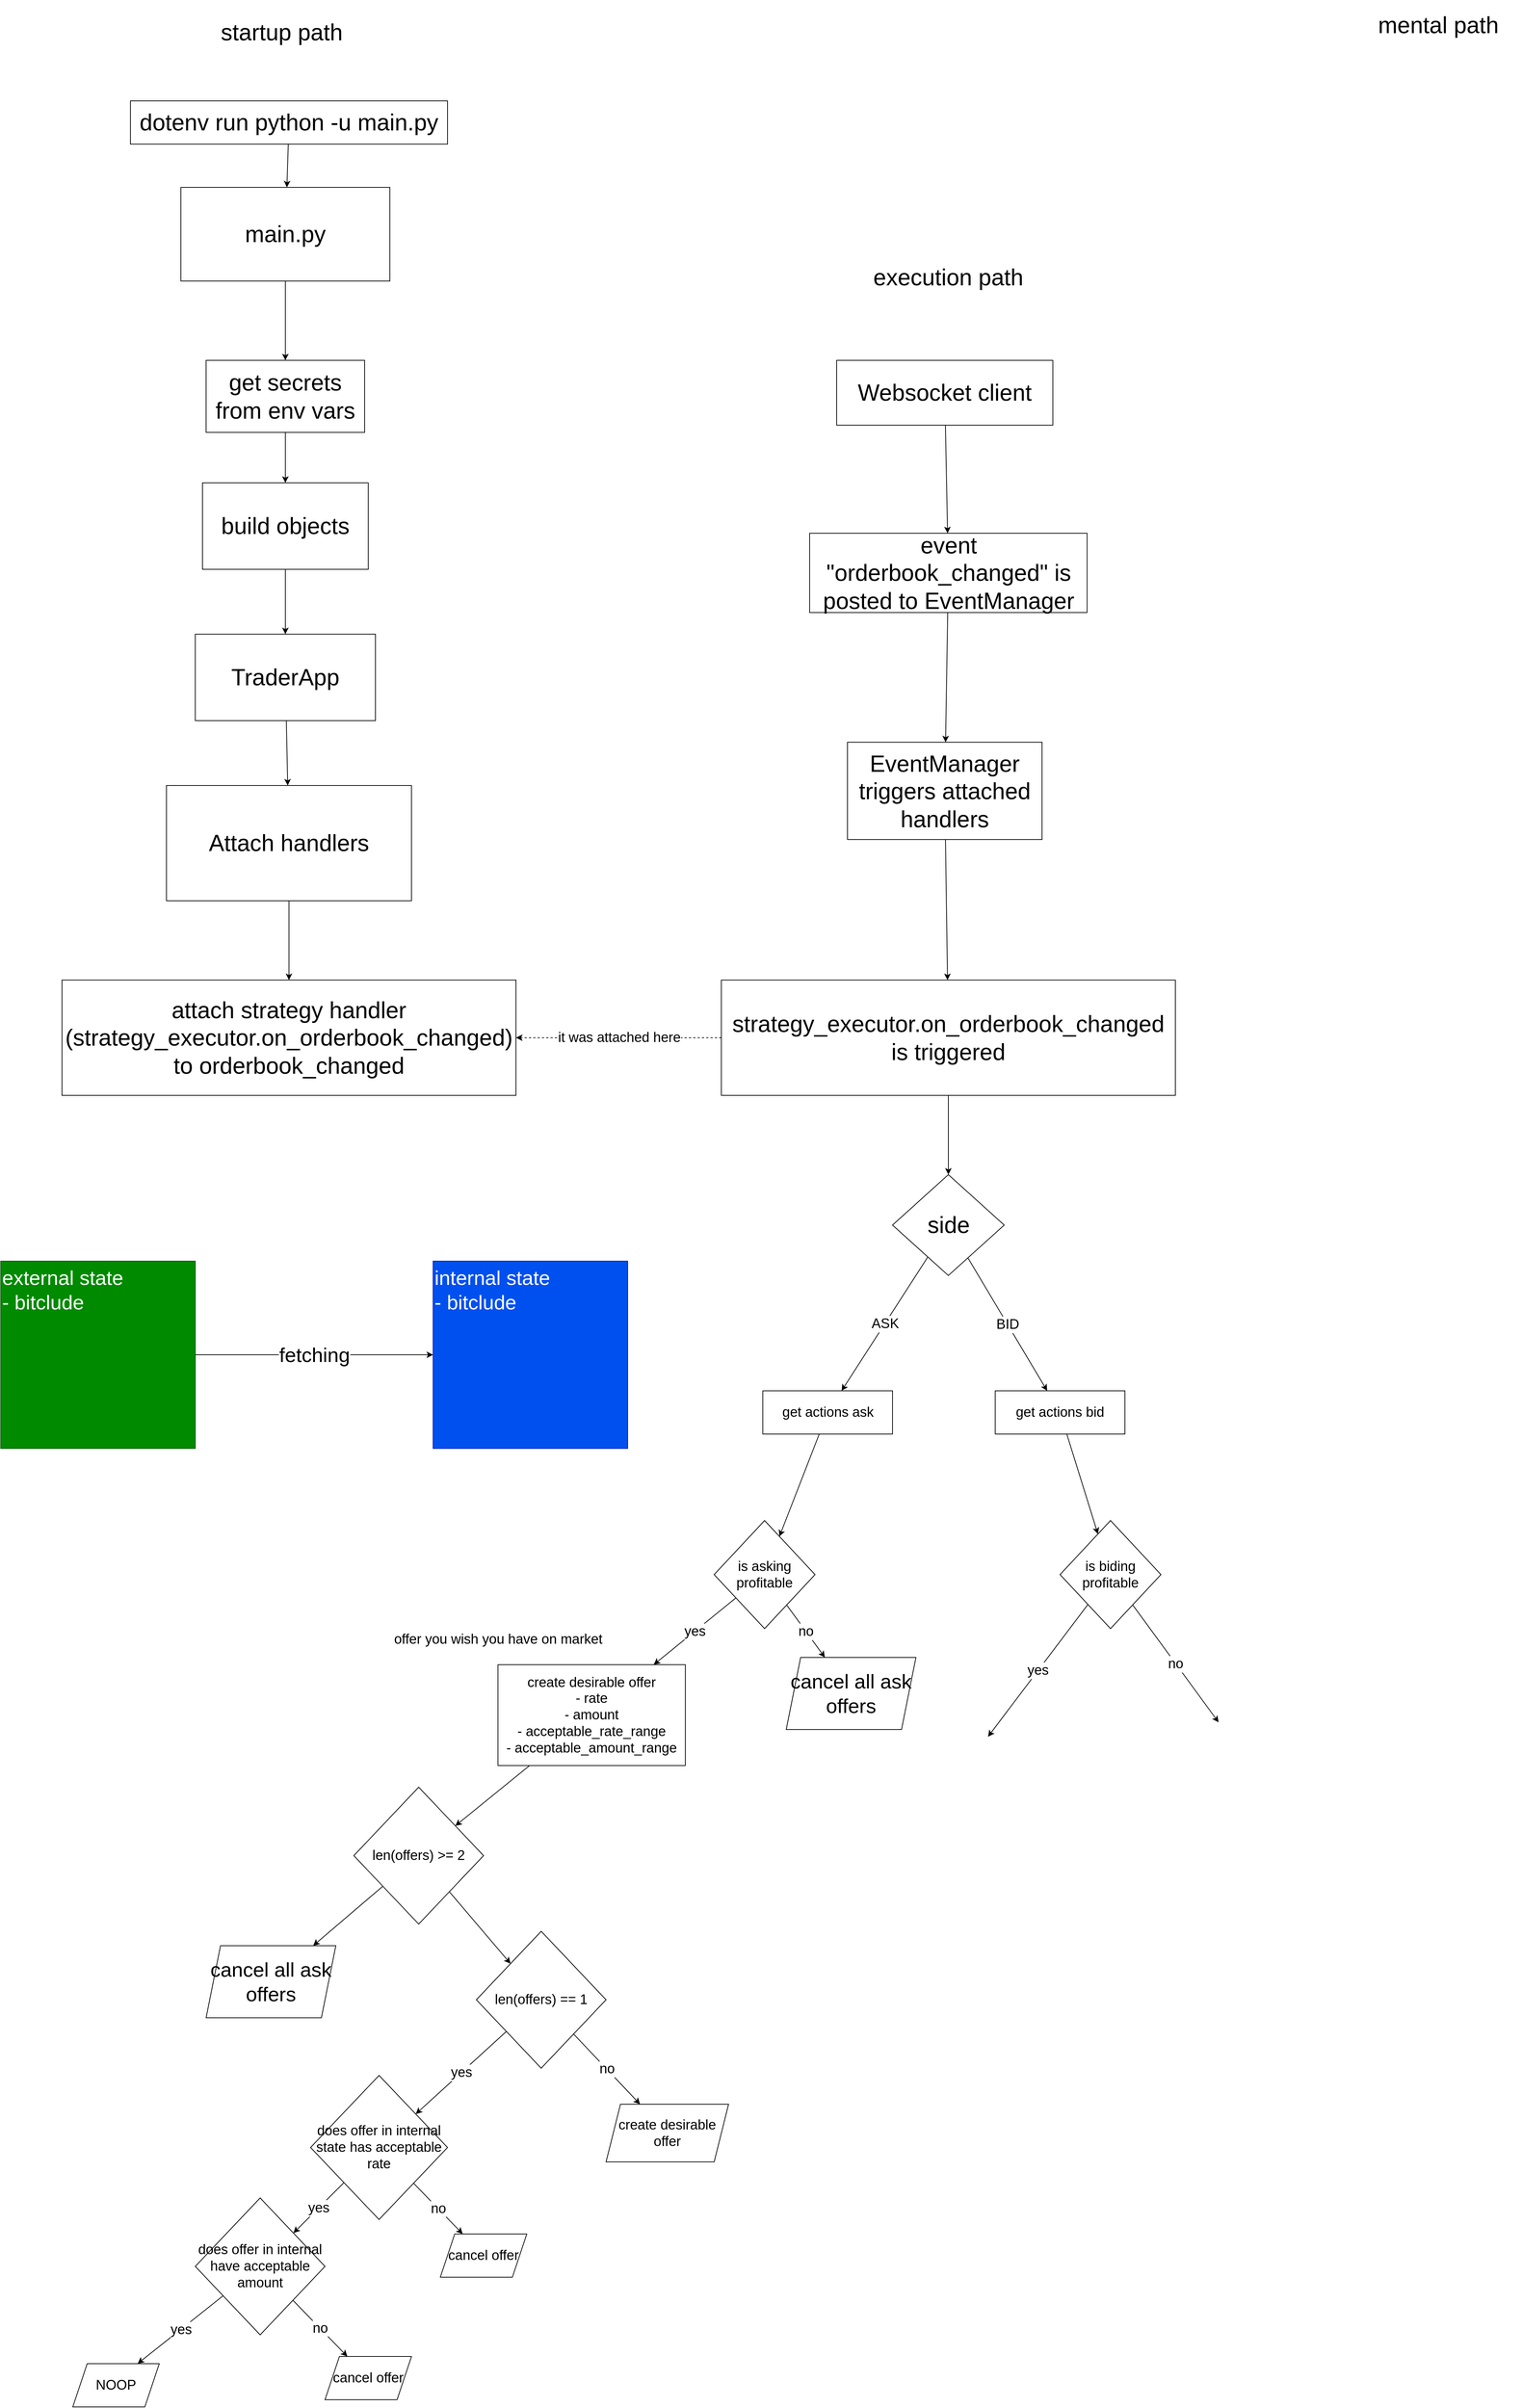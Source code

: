 <mxfile>
    <diagram id="_p4Ns6gV86TjCFkK0jQs" name="Page-1">
        <mxGraphModel dx="3340" dy="1038" grid="1" gridSize="10" guides="1" tooltips="1" connect="1" arrows="1" fold="1" page="1" pageScale="1" pageWidth="850" pageHeight="1100" math="0" shadow="0">
            <root>
                <mxCell id="0"/>
                <mxCell id="1" parent="0"/>
                <mxCell id="15" value="startup path" style="text;html=1;strokeColor=none;fillColor=none;align=center;verticalAlign=middle;whiteSpace=wrap;rounded=0;fontSize=32;" vertex="1" parent="1">
                    <mxGeometry x="-725" y="40" width="230" height="70" as="geometry"/>
                </mxCell>
                <mxCell id="23" style="edgeStyle=none;html=1;fontSize=32;" edge="1" parent="1" source="16" target="17">
                    <mxGeometry relative="1" as="geometry"/>
                </mxCell>
                <mxCell id="16" value="dotenv run python -u main.py" style="rounded=0;whiteSpace=wrap;html=1;fontSize=32;" vertex="1" parent="1">
                    <mxGeometry x="-820" y="170" width="440" height="60" as="geometry"/>
                </mxCell>
                <mxCell id="21" style="edgeStyle=none;html=1;fontSize=32;" edge="1" parent="1" source="17" target="18">
                    <mxGeometry relative="1" as="geometry"/>
                </mxCell>
                <mxCell id="17" value="main.py" style="rounded=0;whiteSpace=wrap;html=1;fontSize=32;" vertex="1" parent="1">
                    <mxGeometry x="-750" y="290" width="290" height="130" as="geometry"/>
                </mxCell>
                <mxCell id="22" style="edgeStyle=none;html=1;fontSize=32;" edge="1" parent="1" source="18" target="19">
                    <mxGeometry relative="1" as="geometry"/>
                </mxCell>
                <mxCell id="18" value="get secrets from env vars" style="rounded=0;whiteSpace=wrap;html=1;fontSize=32;" vertex="1" parent="1">
                    <mxGeometry x="-715" y="530" width="220" height="100" as="geometry"/>
                </mxCell>
                <mxCell id="20" style="edgeStyle=none;html=1;fontSize=32;" edge="1" parent="1" source="19" target="24">
                    <mxGeometry relative="1" as="geometry">
                        <mxPoint x="-40" y="770" as="targetPoint"/>
                    </mxGeometry>
                </mxCell>
                <mxCell id="19" value="build objects" style="rounded=0;whiteSpace=wrap;html=1;fontSize=32;" vertex="1" parent="1">
                    <mxGeometry x="-720" y="700" width="230" height="120" as="geometry"/>
                </mxCell>
                <mxCell id="26" style="edgeStyle=none;html=1;fontSize=32;" edge="1" parent="1" source="24" target="25">
                    <mxGeometry relative="1" as="geometry"/>
                </mxCell>
                <mxCell id="24" value="TraderApp" style="rounded=0;whiteSpace=wrap;html=1;fontSize=32;" vertex="1" parent="1">
                    <mxGeometry x="-730" y="910" width="250" height="120" as="geometry"/>
                </mxCell>
                <mxCell id="28" value="" style="edgeStyle=none;html=1;fontSize=32;" edge="1" parent="1" source="25" target="27">
                    <mxGeometry relative="1" as="geometry"/>
                </mxCell>
                <mxCell id="25" value="Attach handlers" style="rounded=0;whiteSpace=wrap;html=1;fontSize=32;" vertex="1" parent="1">
                    <mxGeometry x="-770" y="1120" width="340" height="160" as="geometry"/>
                </mxCell>
                <mxCell id="27" value="attach strategy handler (strategy_executor.on_orderbook_changed) to orderbook_changed" style="whiteSpace=wrap;html=1;fontSize=32;rounded=0;" vertex="1" parent="1">
                    <mxGeometry x="-915" y="1390" width="630" height="160" as="geometry"/>
                </mxCell>
                <mxCell id="29" value="execution path" style="text;html=1;strokeColor=none;fillColor=none;align=center;verticalAlign=middle;whiteSpace=wrap;rounded=0;fontSize=32;" vertex="1" parent="1">
                    <mxGeometry x="200" y="380" width="230" height="70" as="geometry"/>
                </mxCell>
                <mxCell id="31" style="edgeStyle=none;html=1;fontSize=32;" edge="1" parent="1" source="30" target="32">
                    <mxGeometry relative="1" as="geometry">
                        <mxPoint x="310" y="400" as="targetPoint"/>
                    </mxGeometry>
                </mxCell>
                <mxCell id="30" value="Websocket client" style="rounded=0;whiteSpace=wrap;html=1;fontSize=32;" vertex="1" parent="1">
                    <mxGeometry x="160" y="530" width="300" height="90" as="geometry"/>
                </mxCell>
                <mxCell id="36" value="" style="edgeStyle=none;html=1;fontSize=32;" edge="1" parent="1" source="32" target="35">
                    <mxGeometry relative="1" as="geometry"/>
                </mxCell>
                <mxCell id="32" value="event &quot;orderbook_changed&quot; is posted to EventManager" style="rounded=0;whiteSpace=wrap;html=1;fontSize=32;" vertex="1" parent="1">
                    <mxGeometry x="122.5" y="770" width="385" height="110" as="geometry"/>
                </mxCell>
                <mxCell id="34" value="mental path" style="text;html=1;strokeColor=none;fillColor=none;align=center;verticalAlign=middle;whiteSpace=wrap;rounded=0;fontSize=32;" vertex="1" parent="1">
                    <mxGeometry x="880" y="30" width="230" height="70" as="geometry"/>
                </mxCell>
                <mxCell id="37" style="edgeStyle=none;html=1;fontSize=32;" edge="1" parent="1" source="35" target="39">
                    <mxGeometry relative="1" as="geometry">
                        <mxPoint x="310" y="970" as="targetPoint"/>
                    </mxGeometry>
                </mxCell>
                <mxCell id="35" value="EventManager triggers attached handlers" style="whiteSpace=wrap;html=1;fontSize=32;rounded=0;" vertex="1" parent="1">
                    <mxGeometry x="175" y="1060" width="270" height="135" as="geometry"/>
                </mxCell>
                <mxCell id="40" value="it was attached here" style="edgeStyle=none;html=1;fontSize=19;dashed=1;" edge="1" parent="1" source="39" target="27">
                    <mxGeometry relative="1" as="geometry"/>
                </mxCell>
                <mxCell id="42" value="" style="edgeStyle=none;html=1;fontSize=19;" edge="1" parent="1" source="39" target="41">
                    <mxGeometry relative="1" as="geometry"/>
                </mxCell>
                <mxCell id="39" value="strategy_executor.on_orderbook_changed is triggered" style="whiteSpace=wrap;html=1;fontSize=32;rounded=0;" vertex="1" parent="1">
                    <mxGeometry y="1390" width="630" height="160" as="geometry"/>
                </mxCell>
                <mxCell id="43" value="ASK" style="edgeStyle=none;html=1;fontSize=19;" edge="1" parent="1" source="41" target="45">
                    <mxGeometry relative="1" as="geometry">
                        <mxPoint x="130.0" y="1940" as="targetPoint"/>
                    </mxGeometry>
                </mxCell>
                <mxCell id="44" value="BID" style="edgeStyle=none;html=1;fontSize=19;" edge="1" parent="1" source="41" target="46">
                    <mxGeometry relative="1" as="geometry">
                        <mxPoint x="510.0" y="1930" as="targetPoint"/>
                    </mxGeometry>
                </mxCell>
                <mxCell id="41" value="side" style="rhombus;whiteSpace=wrap;html=1;fontSize=32;rounded=0;" vertex="1" parent="1">
                    <mxGeometry x="237.5" y="1660" width="155" height="140" as="geometry"/>
                </mxCell>
                <mxCell id="49" style="edgeStyle=none;html=1;fontSize=19;" edge="1" parent="1" source="45" target="48">
                    <mxGeometry relative="1" as="geometry"/>
                </mxCell>
                <mxCell id="45" value="get actions ask" style="rounded=0;whiteSpace=wrap;html=1;fontSize=19;" vertex="1" parent="1">
                    <mxGeometry x="57.5" y="1960" width="180" height="60" as="geometry"/>
                </mxCell>
                <mxCell id="50" style="edgeStyle=none;html=1;fontSize=19;" edge="1" parent="1" source="46" target="47">
                    <mxGeometry relative="1" as="geometry"/>
                </mxCell>
                <mxCell id="46" value="get actions bid" style="rounded=0;whiteSpace=wrap;html=1;fontSize=19;" vertex="1" parent="1">
                    <mxGeometry x="380" y="1960" width="180" height="60" as="geometry"/>
                </mxCell>
                <mxCell id="53" value="yes" style="edgeStyle=none;html=1;fontSize=19;" edge="1" parent="1" source="47">
                    <mxGeometry relative="1" as="geometry">
                        <mxPoint x="370" y="2440" as="targetPoint"/>
                    </mxGeometry>
                </mxCell>
                <mxCell id="54" value="no" style="edgeStyle=none;html=1;fontSize=19;" edge="1" parent="1" source="47">
                    <mxGeometry relative="1" as="geometry">
                        <mxPoint x="690" y="2420" as="targetPoint"/>
                    </mxGeometry>
                </mxCell>
                <mxCell id="47" value="is biding profitable" style="rhombus;whiteSpace=wrap;html=1;fontSize=19;" vertex="1" parent="1">
                    <mxGeometry x="470" y="2140" width="140" height="150" as="geometry"/>
                </mxCell>
                <mxCell id="51" value="yes" style="edgeStyle=none;html=1;fontSize=19;" edge="1" parent="1" source="48" target="74">
                    <mxGeometry relative="1" as="geometry">
                        <mxPoint x="20" y="2350" as="targetPoint"/>
                    </mxGeometry>
                </mxCell>
                <mxCell id="52" value="no" style="edgeStyle=none;html=1;fontSize=19;" edge="1" parent="1" source="48" target="97">
                    <mxGeometry relative="1" as="geometry">
                        <mxPoint x="180" y="2370" as="targetPoint"/>
                    </mxGeometry>
                </mxCell>
                <mxCell id="48" value="is asking profitable" style="rhombus;whiteSpace=wrap;html=1;fontSize=19;" vertex="1" parent="1">
                    <mxGeometry x="-10" y="2140" width="140" height="150" as="geometry"/>
                </mxCell>
                <mxCell id="62" value="yes" style="edgeStyle=none;html=1;fontSize=19;" edge="1" parent="1" source="92" target="64">
                    <mxGeometry relative="1" as="geometry">
                        <mxPoint x="-230" y="2660" as="targetPoint"/>
                        <mxPoint x="-333.907" y="2853.654" as="sourcePoint"/>
                    </mxGeometry>
                </mxCell>
                <mxCell id="63" value="no" style="edgeStyle=none;html=1;fontSize=19;" edge="1" parent="1" source="92" target="96">
                    <mxGeometry relative="1" as="geometry">
                        <mxPoint x="-100" y="2980" as="targetPoint"/>
                        <mxPoint x="-248.795" y="2856.506" as="sourcePoint"/>
                    </mxGeometry>
                </mxCell>
                <mxCell id="65" value="yes" style="edgeStyle=none;html=1;fontSize=19;" edge="1" parent="1" source="64" target="67">
                    <mxGeometry relative="1" as="geometry">
                        <mxPoint x="-460" y="2920" as="targetPoint"/>
                    </mxGeometry>
                </mxCell>
                <mxCell id="66" value="no" style="edgeStyle=none;html=1;fontSize=19;" edge="1" parent="1" source="64" target="88">
                    <mxGeometry relative="1" as="geometry">
                        <mxPoint x="-360" y="3130" as="targetPoint"/>
                    </mxGeometry>
                </mxCell>
                <mxCell id="64" value="does offer in internal state has acceptable rate" style="rhombus;whiteSpace=wrap;html=1;fontSize=19;" vertex="1" parent="1">
                    <mxGeometry x="-570" y="2910" width="190" height="200" as="geometry"/>
                </mxCell>
                <mxCell id="68" value="yes" style="edgeStyle=none;html=1;fontSize=19;entryX=0.75;entryY=0;entryDx=0;entryDy=0;" edge="1" parent="1" source="67" target="70">
                    <mxGeometry relative="1" as="geometry">
                        <mxPoint x="-700" y="3160" as="targetPoint"/>
                    </mxGeometry>
                </mxCell>
                <mxCell id="69" value="no" style="edgeStyle=none;html=1;fontSize=19;" edge="1" parent="1" source="67" target="72">
                    <mxGeometry relative="1" as="geometry">
                        <mxPoint x="-527.422" y="3295.083" as="targetPoint"/>
                    </mxGeometry>
                </mxCell>
                <mxCell id="67" value="does offer in internal have acceptable amount" style="rhombus;whiteSpace=wrap;html=1;fontSize=19;" vertex="1" parent="1">
                    <mxGeometry x="-730" y="3080" width="180" height="190" as="geometry"/>
                </mxCell>
                <mxCell id="70" value="NOOP" style="shape=parallelogram;perimeter=parallelogramPerimeter;whiteSpace=wrap;html=1;fixedSize=1;fontSize=19;" vertex="1" parent="1">
                    <mxGeometry x="-900" y="3310" width="120" height="60" as="geometry"/>
                </mxCell>
                <mxCell id="72" value="cancel offer" style="shape=parallelogram;perimeter=parallelogramPerimeter;whiteSpace=wrap;html=1;fixedSize=1;fontSize=19;" vertex="1" parent="1">
                    <mxGeometry x="-550" y="3300" width="120" height="60" as="geometry"/>
                </mxCell>
                <mxCell id="95" style="edgeStyle=none;html=1;fontSize=28;" edge="1" parent="1" source="74" target="84">
                    <mxGeometry relative="1" as="geometry"/>
                </mxCell>
                <mxCell id="74" value="create desirable offer&lt;br&gt;- rate&lt;br&gt;- amount&lt;br&gt;- acceptable_rate_range&lt;br&gt;- acceptable_amount_range" style="rounded=0;whiteSpace=wrap;html=1;fontSize=19;" vertex="1" parent="1">
                    <mxGeometry x="-310" y="2340" width="260" height="140" as="geometry"/>
                </mxCell>
                <mxCell id="76" value="offer you wish you have on market" style="text;html=1;align=center;verticalAlign=middle;resizable=0;points=[];autosize=1;strokeColor=none;fillColor=none;fontSize=19;" vertex="1" parent="1">
                    <mxGeometry x="-460" y="2290" width="300" height="30" as="geometry"/>
                </mxCell>
                <mxCell id="82" value="fetching" style="edgeStyle=none;html=1;fontSize=28;" edge="1" parent="1" source="80" target="81">
                    <mxGeometry relative="1" as="geometry"/>
                </mxCell>
                <mxCell id="80" value="external state&lt;br&gt;- bitclude" style="rounded=0;whiteSpace=wrap;html=1;fontSize=28;fillColor=#008a00;fontColor=#ffffff;strokeColor=#005700;verticalAlign=top;align=left;" vertex="1" parent="1">
                    <mxGeometry x="-1000" y="1780" width="270" height="260" as="geometry"/>
                </mxCell>
                <mxCell id="81" value="internal state&lt;br&gt;- bitclude" style="rounded=0;whiteSpace=wrap;html=1;fontSize=28;fillColor=#0050ef;fontColor=#ffffff;strokeColor=#001DBC;verticalAlign=top;align=left;" vertex="1" parent="1">
                    <mxGeometry x="-400" y="1780" width="270" height="260" as="geometry"/>
                </mxCell>
                <mxCell id="93" style="edgeStyle=none;html=1;fontSize=28;" edge="1" parent="1" source="84" target="87">
                    <mxGeometry relative="1" as="geometry"/>
                </mxCell>
                <mxCell id="94" style="edgeStyle=none;html=1;fontSize=28;" edge="1" parent="1" source="84" target="92">
                    <mxGeometry relative="1" as="geometry"/>
                </mxCell>
                <mxCell id="84" value="len(offers) &amp;gt;= 2" style="rhombus;whiteSpace=wrap;html=1;fontSize=19;" vertex="1" parent="1">
                    <mxGeometry x="-510" y="2510" width="180" height="190" as="geometry"/>
                </mxCell>
                <mxCell id="87" value="cancel all ask offers" style="shape=parallelogram;perimeter=parallelogramPerimeter;whiteSpace=wrap;html=1;fixedSize=1;fontSize=28;" vertex="1" parent="1">
                    <mxGeometry x="-715" y="2730" width="180" height="100" as="geometry"/>
                </mxCell>
                <mxCell id="88" value="cancel offer" style="shape=parallelogram;perimeter=parallelogramPerimeter;whiteSpace=wrap;html=1;fixedSize=1;fontSize=19;" vertex="1" parent="1">
                    <mxGeometry x="-390" y="3130" width="120" height="60" as="geometry"/>
                </mxCell>
                <mxCell id="92" value="len(offers) == 1" style="rhombus;whiteSpace=wrap;html=1;fontSize=19;" vertex="1" parent="1">
                    <mxGeometry x="-340" y="2710" width="180" height="190" as="geometry"/>
                </mxCell>
                <mxCell id="96" value="create desirable offer" style="shape=parallelogram;perimeter=parallelogramPerimeter;whiteSpace=wrap;html=1;fixedSize=1;fontSize=19;" vertex="1" parent="1">
                    <mxGeometry x="-160" y="2950" width="170" height="80" as="geometry"/>
                </mxCell>
                <mxCell id="97" value="cancel all ask offers" style="shape=parallelogram;perimeter=parallelogramPerimeter;whiteSpace=wrap;html=1;fixedSize=1;fontSize=28;" vertex="1" parent="1">
                    <mxGeometry x="90" y="2330" width="180" height="100" as="geometry"/>
                </mxCell>
            </root>
        </mxGraphModel>
    </diagram>
</mxfile>